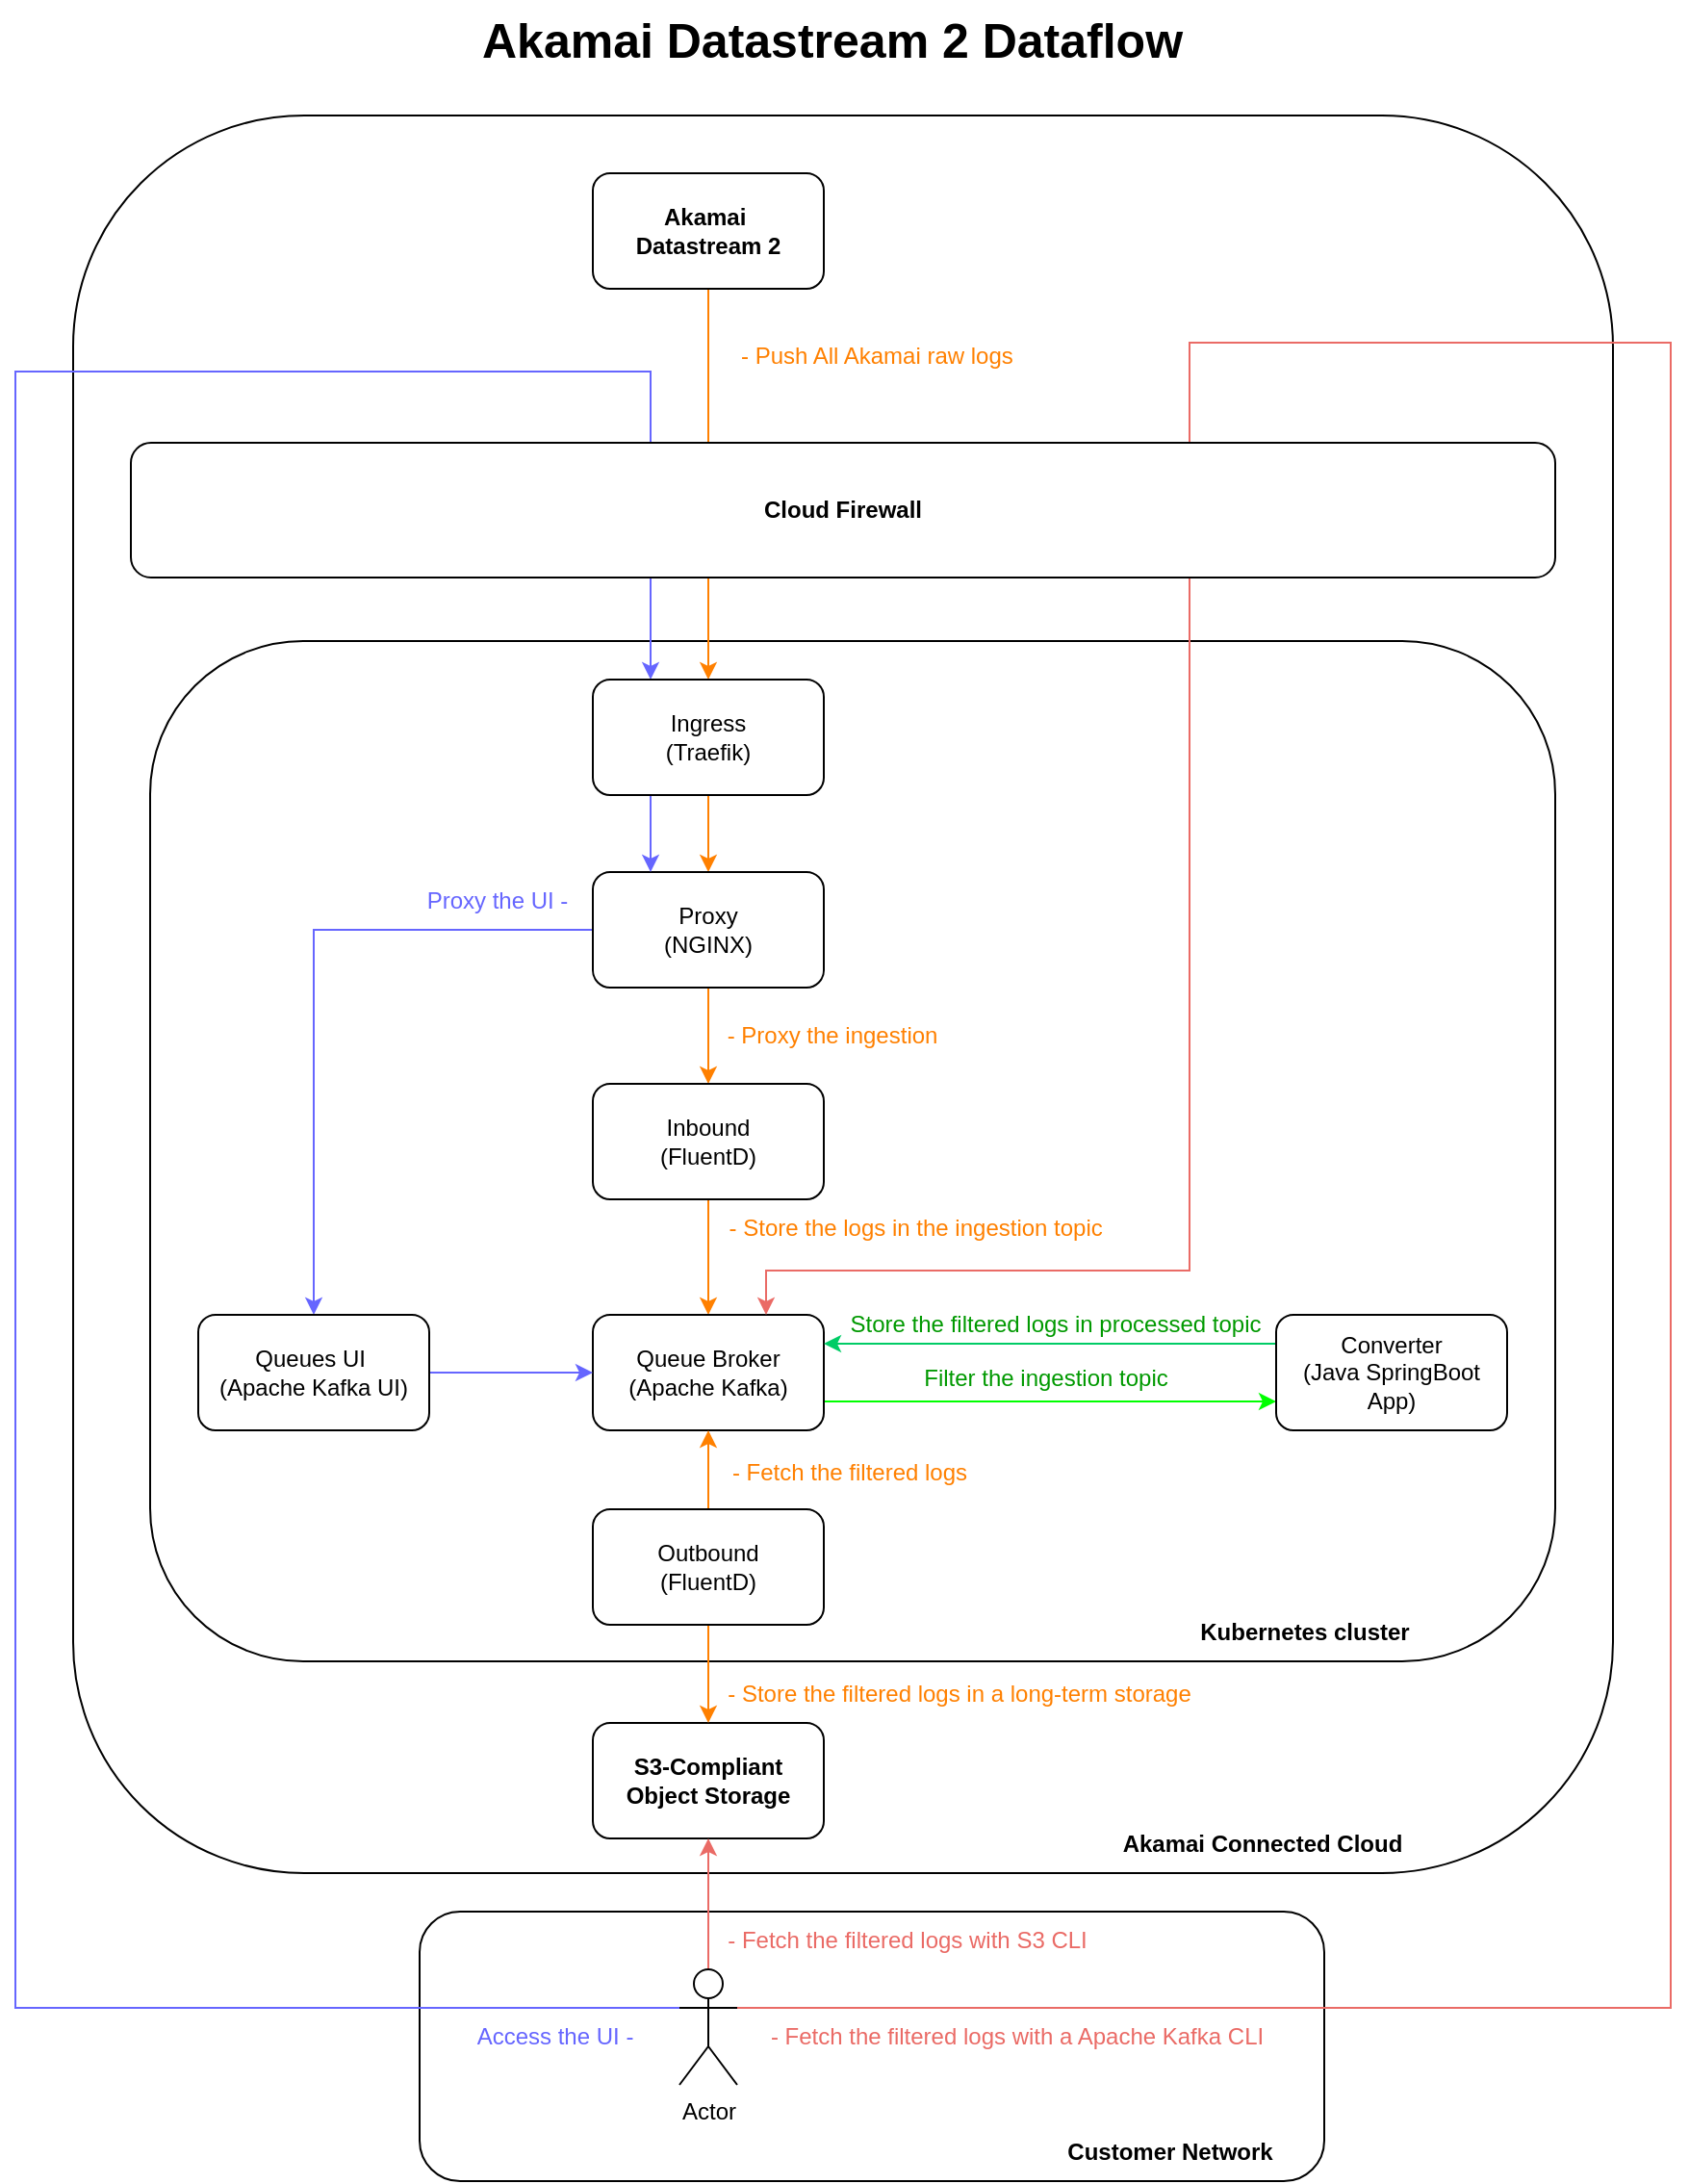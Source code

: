 <mxfile version="22.1.22" type="embed">
  <diagram name="Page-1" id="92RJ4OFCEY1Zh97tm0ry">
    <mxGraphModel dx="1352" dy="1516" grid="1" gridSize="10" guides="1" tooltips="1" connect="1" arrows="1" fold="1" page="1" pageScale="1" pageWidth="1169" pageHeight="827" math="0" shadow="0">
      <root>
        <mxCell id="0" />
        <mxCell id="1" parent="0" />
        <mxCell id="86" value="" style="rounded=1;whiteSpace=wrap;html=1;fillColor=none;" parent="1" vertex="1">
          <mxGeometry x="190" y="-680" width="800" height="913" as="geometry" />
        </mxCell>
        <mxCell id="78" value="" style="rounded=1;whiteSpace=wrap;html=1;fillColor=none;" parent="1" vertex="1">
          <mxGeometry x="370" y="253" width="470" height="140" as="geometry" />
        </mxCell>
        <mxCell id="65" value="" style="rounded=1;whiteSpace=wrap;html=1;fillColor=none;" parent="1" vertex="1">
          <mxGeometry x="230" y="-407" width="730" height="530" as="geometry" />
        </mxCell>
        <mxCell id="14" style="edgeStyle=orthogonalEdgeStyle;rounded=0;orthogonalLoop=1;jettySize=auto;html=1;exitX=0.5;exitY=1;exitDx=0;exitDy=0;strokeColor=#FF8000;" parent="1" source="66" target="Ff-utBMH50buQREXnOfn-2" edge="1">
          <mxGeometry relative="1" as="geometry" />
        </mxCell>
        <mxCell id="70" style="edgeStyle=orthogonalEdgeStyle;rounded=0;orthogonalLoop=1;jettySize=auto;html=1;exitX=0.5;exitY=1;exitDx=0;exitDy=0;strokeColor=#FF8000;" parent="1" source="Ff-utBMH50buQREXnOfn-1" target="66" edge="1">
          <mxGeometry relative="1" as="geometry" />
        </mxCell>
        <mxCell id="Ff-utBMH50buQREXnOfn-1" value="Akamai&amp;nbsp;&lt;div&gt;Datastream 2&lt;/div&gt;" style="rounded=1;whiteSpace=wrap;html=1;fontStyle=1" parent="1" vertex="1">
          <mxGeometry x="460" y="-650" width="120" height="60" as="geometry" />
        </mxCell>
        <mxCell id="13" style="edgeStyle=orthogonalEdgeStyle;rounded=0;orthogonalLoop=1;jettySize=auto;html=1;exitX=0.5;exitY=1;exitDx=0;exitDy=0;strokeColor=#FF8000;" parent="1" source="Ff-utBMH50buQREXnOfn-2" target="Ff-utBMH50buQREXnOfn-3" edge="1">
          <mxGeometry relative="1" as="geometry" />
        </mxCell>
        <mxCell id="34" style="edgeStyle=orthogonalEdgeStyle;rounded=0;orthogonalLoop=1;jettySize=auto;html=1;entryX=0.5;entryY=0;entryDx=0;entryDy=0;strokeColor=#6666FF;" parent="1" source="Ff-utBMH50buQREXnOfn-2" target="30" edge="1">
          <mxGeometry relative="1" as="geometry" />
        </mxCell>
        <mxCell id="Ff-utBMH50buQREXnOfn-2" value="Proxy&lt;div&gt;(NGINX)&lt;/div&gt;" style="rounded=1;whiteSpace=wrap;html=1;" parent="1" vertex="1">
          <mxGeometry x="460" y="-287" width="120" height="60" as="geometry" />
        </mxCell>
        <mxCell id="9" style="edgeStyle=orthogonalEdgeStyle;rounded=0;orthogonalLoop=1;jettySize=auto;html=1;exitX=0.5;exitY=1;exitDx=0;exitDy=0;entryX=0.5;entryY=0;entryDx=0;entryDy=0;strokeColor=#FF8000;" parent="1" source="Ff-utBMH50buQREXnOfn-3" target="Ff-utBMH50buQREXnOfn-4" edge="1">
          <mxGeometry relative="1" as="geometry" />
        </mxCell>
        <mxCell id="Ff-utBMH50buQREXnOfn-3" value="Inbound&lt;div&gt;(FluentD)&lt;/div&gt;" style="rounded=1;whiteSpace=wrap;html=1;" parent="1" vertex="1">
          <mxGeometry x="460" y="-177" width="120" height="60" as="geometry" />
        </mxCell>
        <mxCell id="57" style="edgeStyle=orthogonalEdgeStyle;rounded=0;orthogonalLoop=1;jettySize=auto;html=1;exitX=1;exitY=0.75;exitDx=0;exitDy=0;entryX=0;entryY=0.75;entryDx=0;entryDy=0;strokeColor=#00FF00;" parent="1" source="Ff-utBMH50buQREXnOfn-4" target="Ff-utBMH50buQREXnOfn-5" edge="1">
          <mxGeometry relative="1" as="geometry" />
        </mxCell>
        <mxCell id="Ff-utBMH50buQREXnOfn-4" value="Queue Broker&lt;div&gt;(Apache Kafka)&lt;/div&gt;" style="rounded=1;whiteSpace=wrap;html=1;" parent="1" vertex="1">
          <mxGeometry x="460" y="-57" width="120" height="60" as="geometry" />
        </mxCell>
        <mxCell id="11" style="edgeStyle=orthogonalEdgeStyle;rounded=0;orthogonalLoop=1;jettySize=auto;html=1;exitX=0;exitY=0.25;exitDx=0;exitDy=0;entryX=1;entryY=0.25;entryDx=0;entryDy=0;fontColor=#009900;strokeColor=#00CC66;" parent="1" source="Ff-utBMH50buQREXnOfn-5" target="Ff-utBMH50buQREXnOfn-4" edge="1">
          <mxGeometry relative="1" as="geometry" />
        </mxCell>
        <mxCell id="Ff-utBMH50buQREXnOfn-5" value="Converter&lt;div&gt;(Java SpringBoot App)&lt;/div&gt;" style="rounded=1;whiteSpace=wrap;html=1;" parent="1" vertex="1">
          <mxGeometry x="815" y="-57" width="120" height="60" as="geometry" />
        </mxCell>
        <mxCell id="Ff-utBMH50buQREXnOfn-6" value="S3-Compliant&lt;div&gt;Object Storage&lt;/div&gt;" style="rounded=1;whiteSpace=wrap;html=1;fontStyle=1" parent="1" vertex="1">
          <mxGeometry x="460" y="155" width="120" height="60" as="geometry" />
        </mxCell>
        <mxCell id="18" value="- Proxy the ingestion" style="text;html=1;align=center;verticalAlign=middle;resizable=0;points=[];autosize=1;strokeColor=none;fillColor=none;fontColor=#FF8000;" parent="1" vertex="1">
          <mxGeometry x="519" y="-217" width="130" height="30" as="geometry" />
        </mxCell>
        <mxCell id="19" value="- Store the logs in the ingestion topic&amp;nbsp;" style="text;html=1;align=center;verticalAlign=middle;resizable=0;points=[];autosize=1;strokeColor=none;fillColor=none;fontColor=#FF8000;" parent="1" vertex="1">
          <mxGeometry x="519" y="-117" width="220" height="30" as="geometry" />
        </mxCell>
        <mxCell id="22" value="Store the filtered logs in processed topic" style="text;html=1;align=center;verticalAlign=middle;resizable=0;points=[];autosize=1;strokeColor=none;fillColor=none;fontColor=#009900;rotation=0;" parent="1" vertex="1">
          <mxGeometry x="580" y="-67" width="240" height="30" as="geometry" />
        </mxCell>
        <mxCell id="28" style="edgeStyle=orthogonalEdgeStyle;rounded=0;orthogonalLoop=1;jettySize=auto;html=1;fontColor=#EA6B66;strokeColor=#EA6B66;entryX=0.5;entryY=1;entryDx=0;entryDy=0;" parent="1" source="25" target="Ff-utBMH50buQREXnOfn-6" edge="1">
          <mxGeometry relative="1" as="geometry">
            <mxPoint x="520" y="243" as="targetPoint" />
          </mxGeometry>
        </mxCell>
        <mxCell id="62" style="edgeStyle=orthogonalEdgeStyle;rounded=0;orthogonalLoop=1;jettySize=auto;html=1;strokeColor=#6666FF;entryX=0.25;entryY=0;entryDx=0;entryDy=0;" parent="1" source="25" target="66" edge="1">
          <mxGeometry relative="1" as="geometry">
            <Array as="points">
              <mxPoint x="160" y="303" />
              <mxPoint x="160" y="-547" />
              <mxPoint x="490" y="-547" />
            </Array>
            <mxPoint x="460" y="-547" as="targetPoint" />
          </mxGeometry>
        </mxCell>
        <mxCell id="76" style="edgeStyle=orthogonalEdgeStyle;rounded=0;orthogonalLoop=1;jettySize=auto;html=1;strokeColor=#EA6B66;entryX=0.75;entryY=0;entryDx=0;entryDy=0;" parent="1" source="25" target="Ff-utBMH50buQREXnOfn-4" edge="1">
          <mxGeometry relative="1" as="geometry">
            <mxPoint x="740" y="-527" as="targetPoint" />
            <Array as="points">
              <mxPoint x="1020" y="303" />
              <mxPoint x="1020" y="-562" />
              <mxPoint x="770" y="-562" />
              <mxPoint x="770" y="-80" />
              <mxPoint x="550" y="-80" />
            </Array>
          </mxGeometry>
        </mxCell>
        <mxCell id="25" value="Actor" style="shape=umlActor;verticalLabelPosition=bottom;verticalAlign=top;html=1;" parent="1" vertex="1">
          <mxGeometry x="505" y="283" width="30" height="60" as="geometry" />
        </mxCell>
        <mxCell id="26" value="- Fetch the filtered logs with S3 CLI" style="text;html=1;align=center;verticalAlign=middle;resizable=0;points=[];autosize=1;strokeColor=none;fillColor=none;fontColor=#EA6B66;" parent="1" vertex="1">
          <mxGeometry x="518" y="253" width="210" height="30" as="geometry" />
        </mxCell>
        <mxCell id="31" style="edgeStyle=orthogonalEdgeStyle;rounded=0;orthogonalLoop=1;jettySize=auto;html=1;entryX=0;entryY=0.5;entryDx=0;entryDy=0;strokeColor=#6666FF;" parent="1" source="30" target="Ff-utBMH50buQREXnOfn-4" edge="1">
          <mxGeometry relative="1" as="geometry" />
        </mxCell>
        <mxCell id="30" value="&lt;div&gt;Queues UI&amp;nbsp;&lt;/div&gt;&lt;div&gt;(Apache Kafka UI)&lt;/div&gt;" style="rounded=1;whiteSpace=wrap;html=1;" parent="1" vertex="1">
          <mxGeometry x="255" y="-57" width="120" height="60" as="geometry" />
        </mxCell>
        <mxCell id="36" value="&lt;font color=&quot;#6666ff&quot;&gt;Proxy the UI -&lt;/font&gt;" style="text;html=1;align=center;verticalAlign=middle;resizable=0;points=[];autosize=1;strokeColor=none;fillColor=none;fontColor=default;" parent="1" vertex="1">
          <mxGeometry x="360" y="-287" width="100" height="30" as="geometry" />
        </mxCell>
        <mxCell id="54" value="" style="edgeStyle=orthogonalEdgeStyle;rounded=0;orthogonalLoop=1;jettySize=auto;html=1;strokeColor=#FF8000;" parent="1" source="48" target="Ff-utBMH50buQREXnOfn-4" edge="1">
          <mxGeometry relative="1" as="geometry" />
        </mxCell>
        <mxCell id="60" style="edgeStyle=orthogonalEdgeStyle;rounded=0;orthogonalLoop=1;jettySize=auto;html=1;entryX=0.5;entryY=0;entryDx=0;entryDy=0;strokeColor=#FF8000;" parent="1" source="48" target="Ff-utBMH50buQREXnOfn-6" edge="1">
          <mxGeometry relative="1" as="geometry" />
        </mxCell>
        <mxCell id="48" value="&lt;div&gt;Outbound&lt;/div&gt;&lt;div&gt;(FluentD)&lt;/div&gt;" style="rounded=1;whiteSpace=wrap;html=1;" parent="1" vertex="1">
          <mxGeometry x="460" y="44" width="120" height="60" as="geometry" />
        </mxCell>
        <mxCell id="51" value="- Push All Akamai raw logs" style="text;html=1;align=left;verticalAlign=middle;resizable=0;points=[];autosize=1;strokeColor=none;fillColor=none;fontColor=#FF8000;" parent="1" vertex="1">
          <mxGeometry x="535" y="-570" width="160" height="30" as="geometry" />
        </mxCell>
        <mxCell id="55" value="- Fetch the filtered logs" style="text;html=1;align=center;verticalAlign=middle;resizable=0;points=[];autosize=1;strokeColor=none;fillColor=none;fontColor=#FF8000;" parent="1" vertex="1">
          <mxGeometry x="518" y="10" width="150" height="30" as="geometry" />
        </mxCell>
        <mxCell id="21" value="Filter the ingestion topic" style="text;html=1;align=center;verticalAlign=middle;resizable=0;points=[];autosize=1;strokeColor=none;fillColor=none;fontColor=#009900;" parent="1" vertex="1">
          <mxGeometry x="620" y="-39" width="150" height="30" as="geometry" />
        </mxCell>
        <mxCell id="61" value="- Store the filtered logs in a long-term storage" style="text;html=1;align=center;verticalAlign=middle;resizable=0;points=[];autosize=1;strokeColor=none;fillColor=none;fontColor=#FF8000;" parent="1" vertex="1">
          <mxGeometry x="520" y="125" width="260" height="30" as="geometry" />
        </mxCell>
        <mxCell id="64" value="Access the UI -" style="text;html=1;align=center;verticalAlign=middle;resizable=0;points=[];autosize=1;strokeColor=none;fillColor=none;fontColor=#6666FF;" parent="1" vertex="1">
          <mxGeometry x="390" y="303" width="100" height="30" as="geometry" />
        </mxCell>
        <mxCell id="73" style="edgeStyle=orthogonalEdgeStyle;rounded=0;orthogonalLoop=1;jettySize=auto;html=1;exitX=0.25;exitY=1;exitDx=0;exitDy=0;entryX=0.25;entryY=0;entryDx=0;entryDy=0;strokeColor=#6666FF;" parent="1" source="66" target="Ff-utBMH50buQREXnOfn-2" edge="1">
          <mxGeometry relative="1" as="geometry" />
        </mxCell>
        <mxCell id="66" value="Ingress&lt;div&gt;(Traefik)&lt;/div&gt;" style="rounded=1;whiteSpace=wrap;html=1;" parent="1" vertex="1">
          <mxGeometry x="460" y="-387" width="120" height="60" as="geometry" />
        </mxCell>
        <mxCell id="77" value="- Fetch the filtered logs with a Apache Kafka CLI" style="text;html=1;align=center;verticalAlign=middle;resizable=0;points=[];autosize=1;strokeColor=none;fillColor=none;fontColor=#EA6B66;" parent="1" vertex="1">
          <mxGeometry x="540" y="303" width="280" height="30" as="geometry" />
        </mxCell>
        <mxCell id="80" value="Customer Network" style="text;html=1;strokeColor=none;fillColor=none;align=center;verticalAlign=middle;whiteSpace=wrap;rounded=0;fontStyle=1" parent="1" vertex="1">
          <mxGeometry x="640" y="363" width="240" height="30" as="geometry" />
        </mxCell>
        <mxCell id="83" value="Cloud Firewall" style="rounded=1;whiteSpace=wrap;html=1;fontStyle=1" parent="1" vertex="1">
          <mxGeometry x="220" y="-510" width="740" height="70" as="geometry" />
        </mxCell>
        <mxCell id="85" value="Kubernetes cluster" style="text;html=1;strokeColor=none;fillColor=none;align=center;verticalAlign=middle;whiteSpace=wrap;rounded=0;fontStyle=1" parent="1" vertex="1">
          <mxGeometry x="710" y="93" width="240" height="30" as="geometry" />
        </mxCell>
        <mxCell id="88" value="Akamai Connected Cloud" style="text;html=1;strokeColor=none;fillColor=none;align=center;verticalAlign=middle;whiteSpace=wrap;rounded=0;fontStyle=1" parent="1" vertex="1">
          <mxGeometry x="688" y="203" width="240" height="30" as="geometry" />
        </mxCell>
        <mxCell id="89" value="Akamai Datastream 2 Dataflow" style="text;html=1;align=center;verticalAlign=middle;resizable=0;points=[];autosize=1;strokeColor=none;fillColor=none;fontSize=25;fontStyle=1" parent="1" vertex="1">
          <mxGeometry x="389" y="-740" width="390" height="40" as="geometry" />
        </mxCell>
      </root>
    </mxGraphModel>
  </diagram>
</mxfile>
